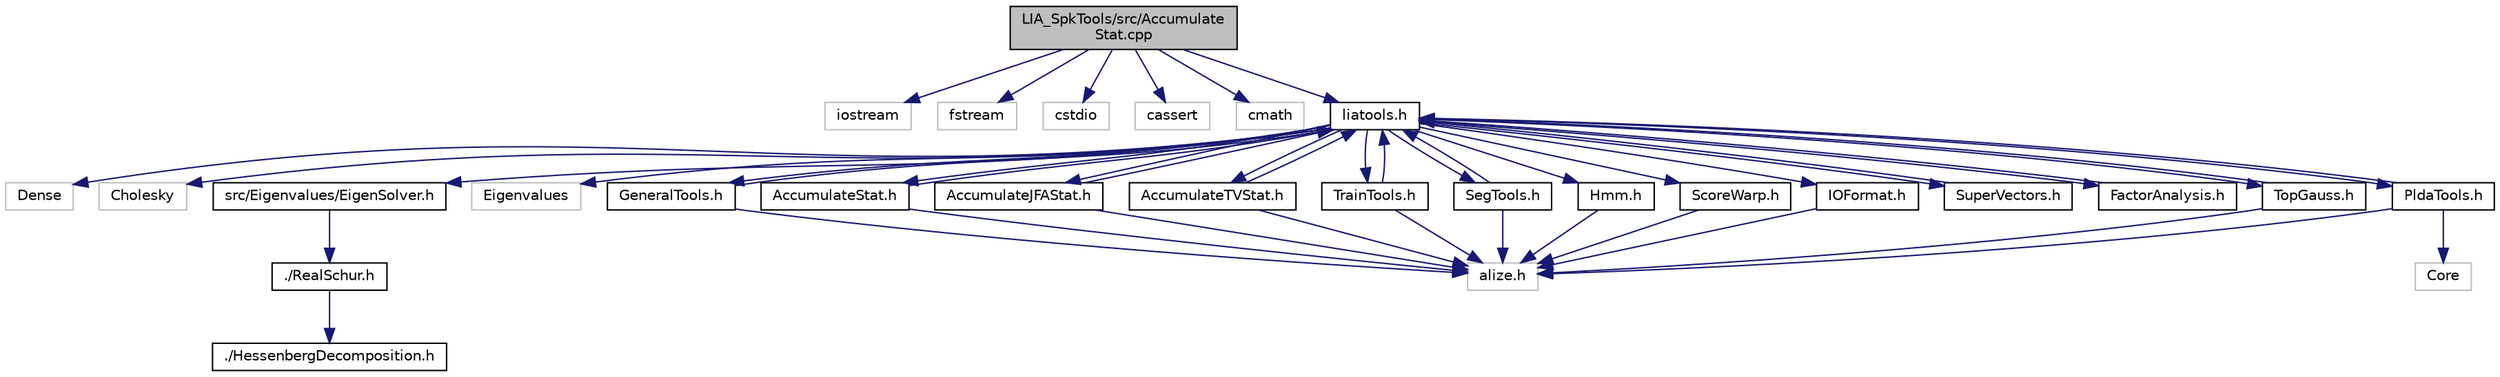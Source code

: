 digraph "LIA_SpkTools/src/AccumulateStat.cpp"
{
  edge [fontname="Helvetica",fontsize="10",labelfontname="Helvetica",labelfontsize="10"];
  node [fontname="Helvetica",fontsize="10",shape=record];
  Node1 [label="LIA_SpkTools/src/Accumulate\lStat.cpp",height=0.2,width=0.4,color="black", fillcolor="grey75", style="filled" fontcolor="black"];
  Node1 -> Node2 [color="midnightblue",fontsize="10",style="solid",fontname="Helvetica"];
  Node2 [label="iostream",height=0.2,width=0.4,color="grey75", fillcolor="white", style="filled"];
  Node1 -> Node3 [color="midnightblue",fontsize="10",style="solid",fontname="Helvetica"];
  Node3 [label="fstream",height=0.2,width=0.4,color="grey75", fillcolor="white", style="filled"];
  Node1 -> Node4 [color="midnightblue",fontsize="10",style="solid",fontname="Helvetica"];
  Node4 [label="cstdio",height=0.2,width=0.4,color="grey75", fillcolor="white", style="filled"];
  Node1 -> Node5 [color="midnightblue",fontsize="10",style="solid",fontname="Helvetica"];
  Node5 [label="cassert",height=0.2,width=0.4,color="grey75", fillcolor="white", style="filled"];
  Node1 -> Node6 [color="midnightblue",fontsize="10",style="solid",fontname="Helvetica"];
  Node6 [label="cmath",height=0.2,width=0.4,color="grey75", fillcolor="white", style="filled"];
  Node1 -> Node7 [color="midnightblue",fontsize="10",style="solid",fontname="Helvetica"];
  Node7 [label="liatools.h",height=0.2,width=0.4,color="black", fillcolor="white", style="filled",URL="$liatools_8h.html"];
  Node7 -> Node8 [color="midnightblue",fontsize="10",style="solid",fontname="Helvetica"];
  Node8 [label="Dense",height=0.2,width=0.4,color="grey75", fillcolor="white", style="filled"];
  Node7 -> Node9 [color="midnightblue",fontsize="10",style="solid",fontname="Helvetica"];
  Node9 [label="Cholesky",height=0.2,width=0.4,color="grey75", fillcolor="white", style="filled"];
  Node7 -> Node10 [color="midnightblue",fontsize="10",style="solid",fontname="Helvetica"];
  Node10 [label="src/Eigenvalues/EigenSolver.h",height=0.2,width=0.4,color="black", fillcolor="white", style="filled",URL="$EigenSolver_8h.html"];
  Node10 -> Node11 [color="midnightblue",fontsize="10",style="solid",fontname="Helvetica"];
  Node11 [label="./RealSchur.h",height=0.2,width=0.4,color="black", fillcolor="white", style="filled",URL="$RealSchur_8h.html"];
  Node11 -> Node12 [color="midnightblue",fontsize="10",style="solid",fontname="Helvetica"];
  Node12 [label="./HessenbergDecomposition.h",height=0.2,width=0.4,color="black", fillcolor="white", style="filled",URL="$HessenbergDecomposition_8h.html"];
  Node7 -> Node13 [color="midnightblue",fontsize="10",style="solid",fontname="Helvetica"];
  Node13 [label="Eigenvalues",height=0.2,width=0.4,color="grey75", fillcolor="white", style="filled"];
  Node7 -> Node14 [color="midnightblue",fontsize="10",style="solid",fontname="Helvetica"];
  Node14 [label="GeneralTools.h",height=0.2,width=0.4,color="black", fillcolor="white", style="filled",URL="$GeneralTools_8h.html"];
  Node14 -> Node15 [color="midnightblue",fontsize="10",style="solid",fontname="Helvetica"];
  Node15 [label="alize.h",height=0.2,width=0.4,color="grey75", fillcolor="white", style="filled"];
  Node14 -> Node7 [color="midnightblue",fontsize="10",style="solid",fontname="Helvetica"];
  Node7 -> Node16 [color="midnightblue",fontsize="10",style="solid",fontname="Helvetica"];
  Node16 [label="AccumulateStat.h",height=0.2,width=0.4,color="black", fillcolor="white", style="filled",URL="$AccumulateStat_8h.html"];
  Node16 -> Node15 [color="midnightblue",fontsize="10",style="solid",fontname="Helvetica"];
  Node16 -> Node7 [color="midnightblue",fontsize="10",style="solid",fontname="Helvetica"];
  Node7 -> Node17 [color="midnightblue",fontsize="10",style="solid",fontname="Helvetica"];
  Node17 [label="AccumulateJFAStat.h",height=0.2,width=0.4,color="black", fillcolor="white", style="filled",URL="$AccumulateJFAStat_8h.html"];
  Node17 -> Node15 [color="midnightblue",fontsize="10",style="solid",fontname="Helvetica"];
  Node17 -> Node7 [color="midnightblue",fontsize="10",style="solid",fontname="Helvetica"];
  Node7 -> Node18 [color="midnightblue",fontsize="10",style="solid",fontname="Helvetica"];
  Node18 [label="AccumulateTVStat.h",height=0.2,width=0.4,color="black", fillcolor="white", style="filled",URL="$AccumulateTVStat_8h.html"];
  Node18 -> Node15 [color="midnightblue",fontsize="10",style="solid",fontname="Helvetica"];
  Node18 -> Node7 [color="midnightblue",fontsize="10",style="solid",fontname="Helvetica"];
  Node7 -> Node19 [color="midnightblue",fontsize="10",style="solid",fontname="Helvetica"];
  Node19 [label="TrainTools.h",height=0.2,width=0.4,color="black", fillcolor="white", style="filled",URL="$TrainTools_8h.html"];
  Node19 -> Node15 [color="midnightblue",fontsize="10",style="solid",fontname="Helvetica"];
  Node19 -> Node7 [color="midnightblue",fontsize="10",style="solid",fontname="Helvetica"];
  Node7 -> Node20 [color="midnightblue",fontsize="10",style="solid",fontname="Helvetica"];
  Node20 [label="SegTools.h",height=0.2,width=0.4,color="black", fillcolor="white", style="filled",URL="$SegTools_8h.html"];
  Node20 -> Node15 [color="midnightblue",fontsize="10",style="solid",fontname="Helvetica"];
  Node20 -> Node7 [color="midnightblue",fontsize="10",style="solid",fontname="Helvetica"];
  Node7 -> Node21 [color="midnightblue",fontsize="10",style="solid",fontname="Helvetica"];
  Node21 [label="Hmm.h",height=0.2,width=0.4,color="black", fillcolor="white", style="filled",URL="$Hmm_8h.html"];
  Node21 -> Node15 [color="midnightblue",fontsize="10",style="solid",fontname="Helvetica"];
  Node7 -> Node22 [color="midnightblue",fontsize="10",style="solid",fontname="Helvetica"];
  Node22 [label="ScoreWarp.h",height=0.2,width=0.4,color="black", fillcolor="white", style="filled",URL="$ScoreWarp_8h.html"];
  Node22 -> Node15 [color="midnightblue",fontsize="10",style="solid",fontname="Helvetica"];
  Node7 -> Node23 [color="midnightblue",fontsize="10",style="solid",fontname="Helvetica"];
  Node23 [label="IOFormat.h",height=0.2,width=0.4,color="black", fillcolor="white", style="filled",URL="$IOFormat_8h.html"];
  Node23 -> Node15 [color="midnightblue",fontsize="10",style="solid",fontname="Helvetica"];
  Node7 -> Node24 [color="midnightblue",fontsize="10",style="solid",fontname="Helvetica"];
  Node24 [label="SuperVectors.h",height=0.2,width=0.4,color="black", fillcolor="white", style="filled",URL="$SuperVectors_8h.html"];
  Node24 -> Node7 [color="midnightblue",fontsize="10",style="solid",fontname="Helvetica"];
  Node7 -> Node25 [color="midnightblue",fontsize="10",style="solid",fontname="Helvetica"];
  Node25 [label="FactorAnalysis.h",height=0.2,width=0.4,color="black", fillcolor="white", style="filled",URL="$FactorAnalysis_8h.html"];
  Node25 -> Node7 [color="midnightblue",fontsize="10",style="solid",fontname="Helvetica"];
  Node7 -> Node26 [color="midnightblue",fontsize="10",style="solid",fontname="Helvetica"];
  Node26 [label="TopGauss.h",height=0.2,width=0.4,color="black", fillcolor="white", style="filled",URL="$TopGauss_8h.html"];
  Node26 -> Node15 [color="midnightblue",fontsize="10",style="solid",fontname="Helvetica"];
  Node26 -> Node7 [color="midnightblue",fontsize="10",style="solid",fontname="Helvetica"];
  Node7 -> Node27 [color="midnightblue",fontsize="10",style="solid",fontname="Helvetica"];
  Node27 [label="PldaTools.h",height=0.2,width=0.4,color="black", fillcolor="white", style="filled",URL="$PldaTools_8h.html"];
  Node27 -> Node15 [color="midnightblue",fontsize="10",style="solid",fontname="Helvetica"];
  Node27 -> Node7 [color="midnightblue",fontsize="10",style="solid",fontname="Helvetica"];
  Node27 -> Node28 [color="midnightblue",fontsize="10",style="solid",fontname="Helvetica"];
  Node28 [label="Core",height=0.2,width=0.4,color="grey75", fillcolor="white", style="filled"];
}

